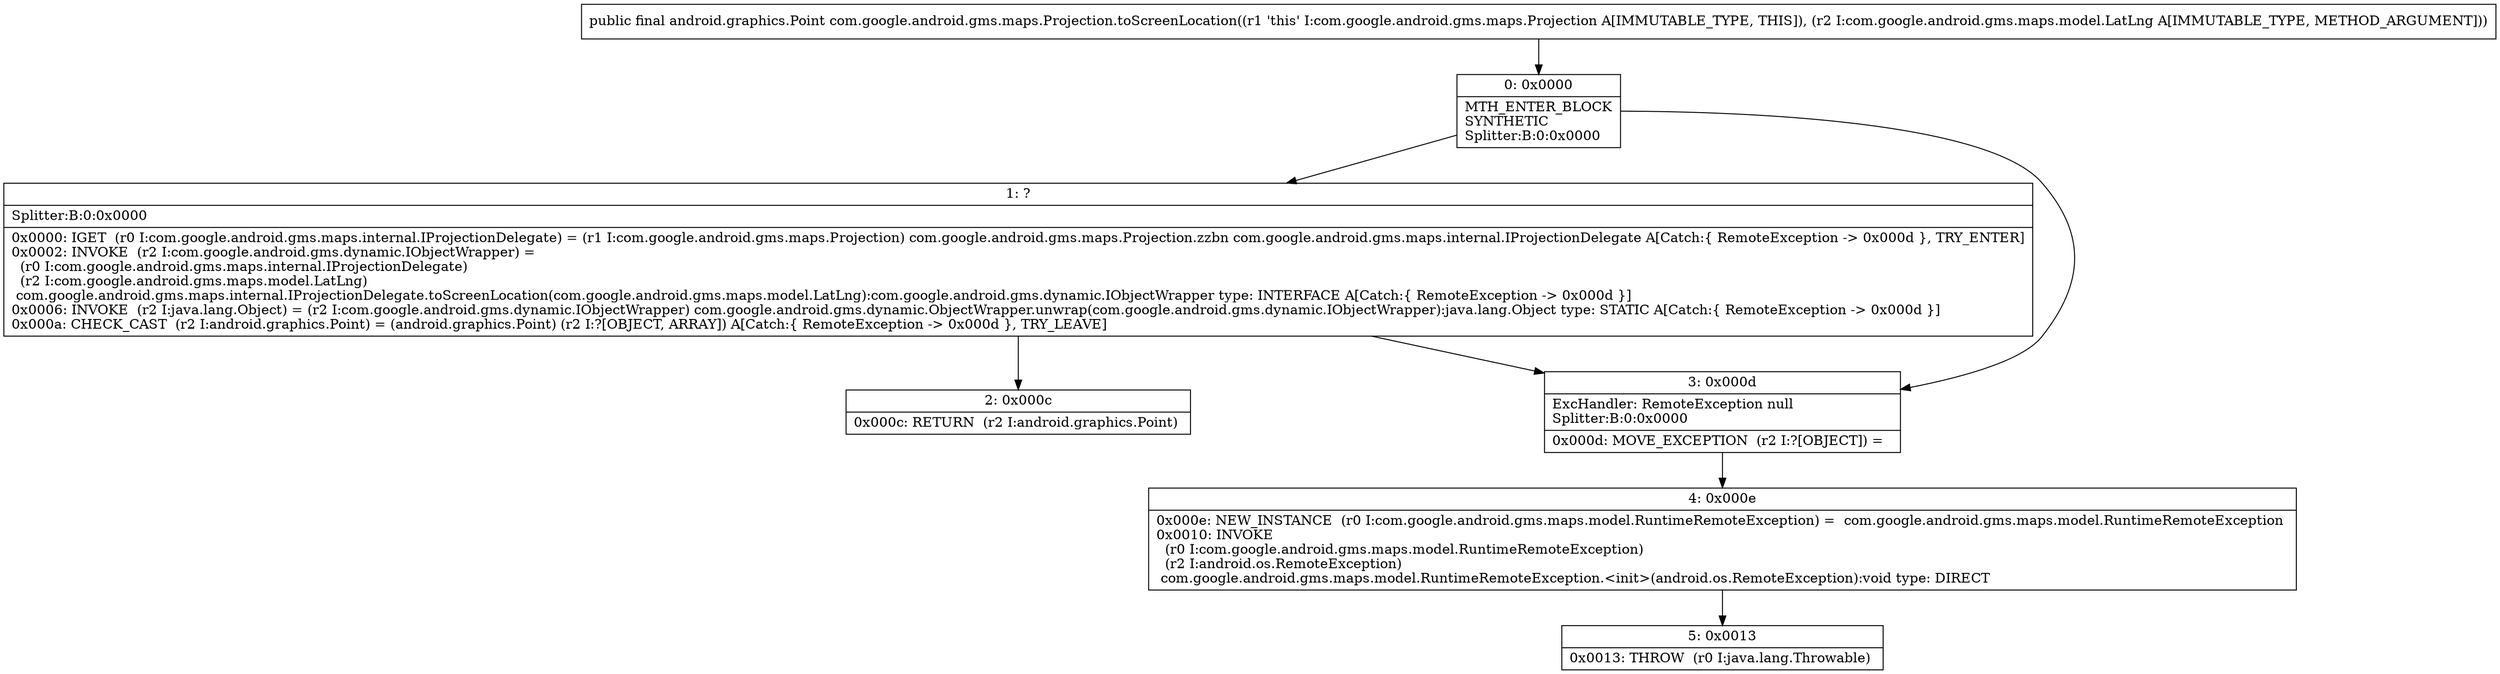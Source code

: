 digraph "CFG forcom.google.android.gms.maps.Projection.toScreenLocation(Lcom\/google\/android\/gms\/maps\/model\/LatLng;)Landroid\/graphics\/Point;" {
Node_0 [shape=record,label="{0\:\ 0x0000|MTH_ENTER_BLOCK\lSYNTHETIC\lSplitter:B:0:0x0000\l}"];
Node_1 [shape=record,label="{1\:\ ?|Splitter:B:0:0x0000\l|0x0000: IGET  (r0 I:com.google.android.gms.maps.internal.IProjectionDelegate) = (r1 I:com.google.android.gms.maps.Projection) com.google.android.gms.maps.Projection.zzbn com.google.android.gms.maps.internal.IProjectionDelegate A[Catch:\{ RemoteException \-\> 0x000d \}, TRY_ENTER]\l0x0002: INVOKE  (r2 I:com.google.android.gms.dynamic.IObjectWrapper) = \l  (r0 I:com.google.android.gms.maps.internal.IProjectionDelegate)\l  (r2 I:com.google.android.gms.maps.model.LatLng)\l com.google.android.gms.maps.internal.IProjectionDelegate.toScreenLocation(com.google.android.gms.maps.model.LatLng):com.google.android.gms.dynamic.IObjectWrapper type: INTERFACE A[Catch:\{ RemoteException \-\> 0x000d \}]\l0x0006: INVOKE  (r2 I:java.lang.Object) = (r2 I:com.google.android.gms.dynamic.IObjectWrapper) com.google.android.gms.dynamic.ObjectWrapper.unwrap(com.google.android.gms.dynamic.IObjectWrapper):java.lang.Object type: STATIC A[Catch:\{ RemoteException \-\> 0x000d \}]\l0x000a: CHECK_CAST  (r2 I:android.graphics.Point) = (android.graphics.Point) (r2 I:?[OBJECT, ARRAY]) A[Catch:\{ RemoteException \-\> 0x000d \}, TRY_LEAVE]\l}"];
Node_2 [shape=record,label="{2\:\ 0x000c|0x000c: RETURN  (r2 I:android.graphics.Point) \l}"];
Node_3 [shape=record,label="{3\:\ 0x000d|ExcHandler: RemoteException null\lSplitter:B:0:0x0000\l|0x000d: MOVE_EXCEPTION  (r2 I:?[OBJECT]) =  \l}"];
Node_4 [shape=record,label="{4\:\ 0x000e|0x000e: NEW_INSTANCE  (r0 I:com.google.android.gms.maps.model.RuntimeRemoteException) =  com.google.android.gms.maps.model.RuntimeRemoteException \l0x0010: INVOKE  \l  (r0 I:com.google.android.gms.maps.model.RuntimeRemoteException)\l  (r2 I:android.os.RemoteException)\l com.google.android.gms.maps.model.RuntimeRemoteException.\<init\>(android.os.RemoteException):void type: DIRECT \l}"];
Node_5 [shape=record,label="{5\:\ 0x0013|0x0013: THROW  (r0 I:java.lang.Throwable) \l}"];
MethodNode[shape=record,label="{public final android.graphics.Point com.google.android.gms.maps.Projection.toScreenLocation((r1 'this' I:com.google.android.gms.maps.Projection A[IMMUTABLE_TYPE, THIS]), (r2 I:com.google.android.gms.maps.model.LatLng A[IMMUTABLE_TYPE, METHOD_ARGUMENT])) }"];
MethodNode -> Node_0;
Node_0 -> Node_1;
Node_0 -> Node_3;
Node_1 -> Node_2;
Node_1 -> Node_3;
Node_3 -> Node_4;
Node_4 -> Node_5;
}

